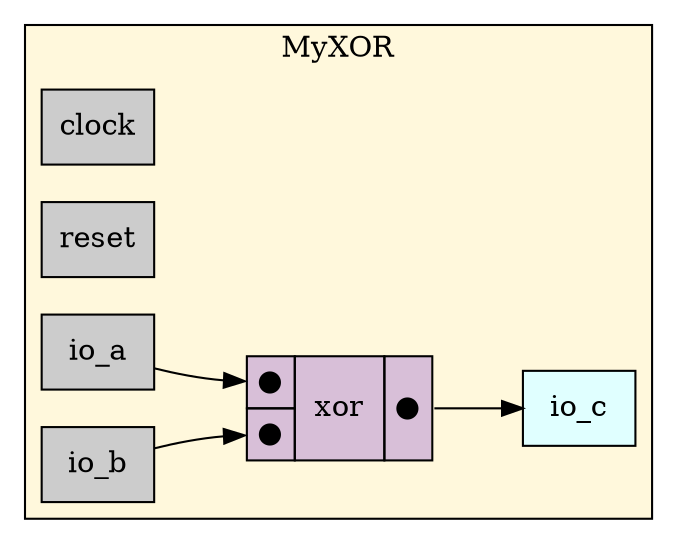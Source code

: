 digraph MyXOR {
stylesheet = "styles.css"
rankdir="LR" 

subgraph cluster_MyXOR {
  label="MyXOR"
  URL=""
  bgcolor="#FFF8DC"
  cluster_MyXOR_clock [shape = "rectangle" style="filled" fillcolor="#CCCCCC" label="clock" rank="0"]
     
cluster_MyXOR_reset [shape = "rectangle" style="filled" fillcolor="#CCCCCC" label="reset" rank="0"]
     
cluster_MyXOR_io_a [shape = "rectangle" style="filled" fillcolor="#CCCCCC" label="io_a" rank="0"]
     
cluster_MyXOR_io_b [shape = "rectangle" style="filled" fillcolor="#CCCCCC" label="io_b" rank="0"]
     
cluster_MyXOR_io_c [shape = "rectangle" style="filled" fillcolor="#E0FFFF" label="io_c" rank="1000"]
     

op_xor_1 [shape = "plaintext" label=<
<TABLE BORDER="0" CELLBORDER="1" CELLSPACING="0" CELLPADDING="4" BGCOLOR="#D8BFD8">
  <TR>
    <TD PORT="in1">&#x25cf;</TD>
    <TD ROWSPAN="2" > xor </TD>
    <TD ROWSPAN="2" PORT="out">&#x25cf;</TD>
  </TR>
  <TR>
    <TD PORT="in2">&#x25cf;</TD>
  </TR>
</TABLE>>];
       

  op_xor_1:out -> cluster_MyXOR_io_c
  cluster_MyXOR_io_a -> op_xor_1:in1
  cluster_MyXOR_io_b -> op_xor_1:in2
  
  
}
     
}
